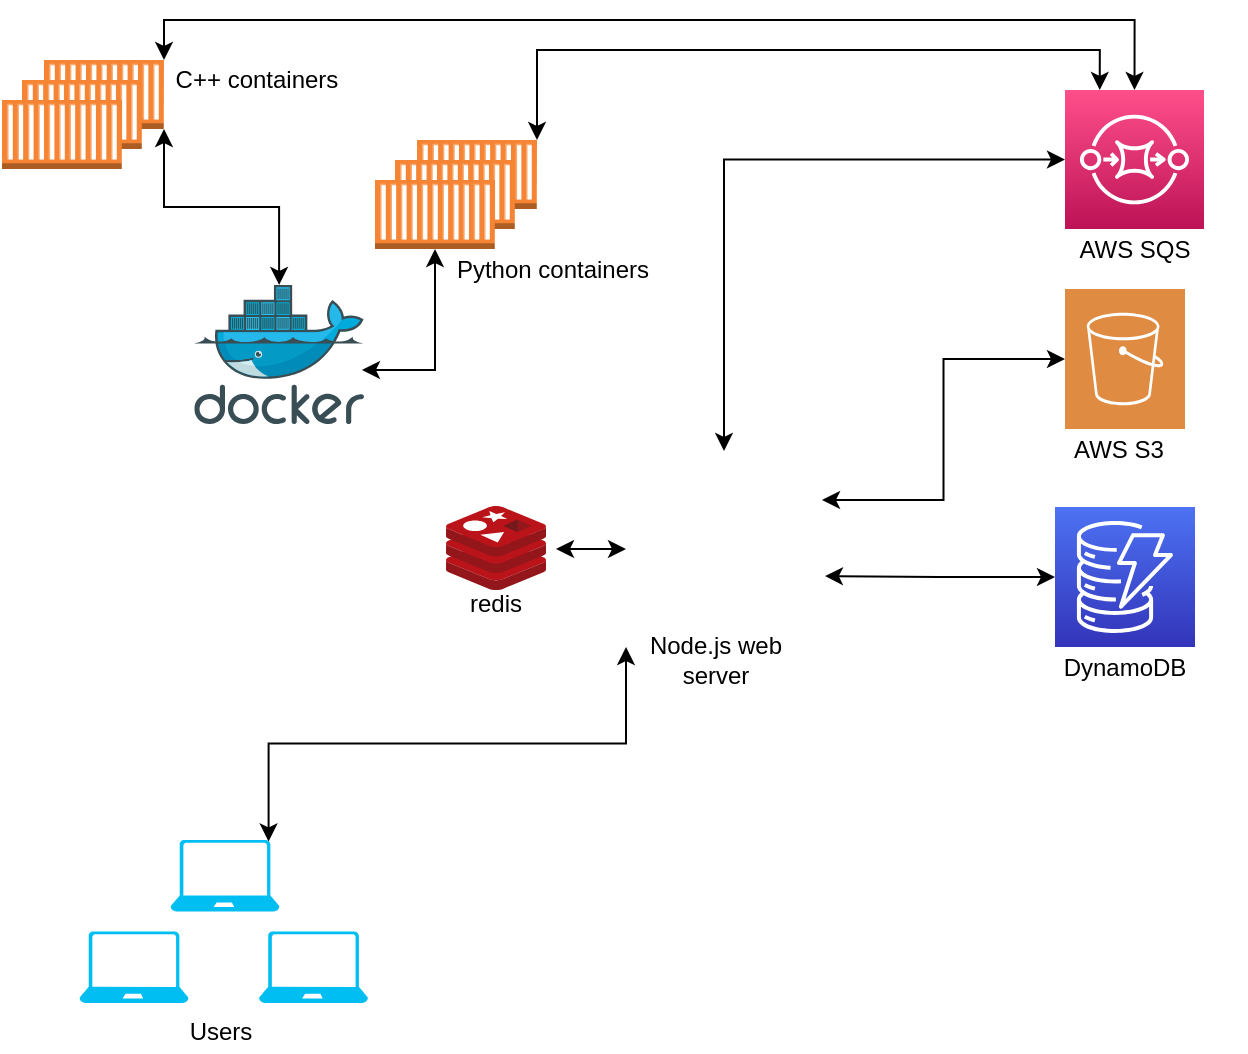 <mxfile version="15.3.8" type="device"><diagram id="x5cSOFsko-nGKsfiP68E" name="Page-1"><mxGraphModel dx="1848" dy="586" grid="1" gridSize="10" guides="1" tooltips="1" connect="1" arrows="1" fold="1" page="1" pageScale="1" pageWidth="827" pageHeight="1169" math="0" shadow="0"><root><mxCell id="0"/><mxCell id="1" parent="0"/><mxCell id="LyCfUYQ2TqVl-GMdpwWU-2" value="Node.js web server" style="text;html=1;strokeColor=none;fillColor=none;align=center;verticalAlign=middle;whiteSpace=wrap;rounded=0;" parent="1" vertex="1"><mxGeometry x="240" y="343.5" width="90" height="13.5" as="geometry"/></mxCell><mxCell id="LyCfUYQ2TqVl-GMdpwWU-5" value="" style="aspect=fixed;html=1;points=[];align=center;image;fontSize=12;image=img/lib/mscae/Docker.svg;" parent="1" vertex="1"><mxGeometry x="24.12" y="162.45" width="84.88" height="69.6" as="geometry"/></mxCell><mxCell id="LyCfUYQ2TqVl-GMdpwWU-8" value="AWS SQS" style="text;html=1;strokeColor=none;fillColor=none;align=center;verticalAlign=middle;whiteSpace=wrap;rounded=0;" parent="1" vertex="1"><mxGeometry x="438.75" y="134.5" width="111" height="20" as="geometry"/></mxCell><mxCell id="21tpdBvIPTmqqFUggXv7-12" style="edgeStyle=orthogonalEdgeStyle;rounded=0;orthogonalLoop=1;jettySize=auto;html=1;entryX=1;entryY=0.25;entryDx=0;entryDy=0;startArrow=classic;startFill=1;" edge="1" parent="1" source="LyCfUYQ2TqVl-GMdpwWU-11" target="9rRl_wNdu0PxKvgsl65S-16"><mxGeometry relative="1" as="geometry"/></mxCell><mxCell id="LyCfUYQ2TqVl-GMdpwWU-11" value="" style="pointerEvents=1;shadow=0;dashed=0;html=1;strokeColor=none;fillColor=#DF8C42;labelPosition=center;verticalLabelPosition=bottom;verticalAlign=top;align=center;outlineConnect=0;shape=mxgraph.veeam2.aws_s3;" parent="1" vertex="1"><mxGeometry x="459.5" y="164.5" width="60" height="70" as="geometry"/></mxCell><mxCell id="LyCfUYQ2TqVl-GMdpwWU-12" value="AWS S3" style="text;html=1;strokeColor=none;fillColor=none;align=center;verticalAlign=middle;whiteSpace=wrap;rounded=0;" parent="1" vertex="1"><mxGeometry x="431.25" y="234.5" width="111" height="20" as="geometry"/></mxCell><mxCell id="LyCfUYQ2TqVl-GMdpwWU-16" value="" style="shape=image;html=1;verticalAlign=top;verticalLabelPosition=bottom;labelBackgroundColor=#ffffff;imageAspect=0;aspect=fixed;image=https://cdn4.iconfinder.com/data/icons/logos-brands-in-colors/404/c_logo-128.png" parent="1" vertex="1"><mxGeometry x="-41" y="20" width="40" height="40" as="geometry"/></mxCell><mxCell id="LyCfUYQ2TqVl-GMdpwWU-27" style="edgeStyle=orthogonalEdgeStyle;rounded=0;orthogonalLoop=1;jettySize=auto;html=1;exitX=1;exitY=1;exitDx=0;exitDy=0;exitPerimeter=0;startArrow=classic;startFill=1;" parent="1" source="LyCfUYQ2TqVl-GMdpwWU-17" target="LyCfUYQ2TqVl-GMdpwWU-5" edge="1"><mxGeometry relative="1" as="geometry"/></mxCell><mxCell id="9rRl_wNdu0PxKvgsl65S-7" style="edgeStyle=orthogonalEdgeStyle;rounded=0;orthogonalLoop=1;jettySize=auto;html=1;exitX=1;exitY=0;exitDx=0;exitDy=0;exitPerimeter=0;entryX=0.5;entryY=0;entryDx=0;entryDy=0;entryPerimeter=0;startArrow=classic;startFill=1;" parent="1" source="LyCfUYQ2TqVl-GMdpwWU-17" target="9rRl_wNdu0PxKvgsl65S-1" edge="1"><mxGeometry relative="1" as="geometry"/></mxCell><mxCell id="LyCfUYQ2TqVl-GMdpwWU-17" value="" style="outlineConnect=0;dashed=0;verticalLabelPosition=bottom;verticalAlign=top;align=center;html=1;shape=mxgraph.aws3.ec2_compute_container;fillColor=#F58534;gradientColor=none;" parent="1" vertex="1"><mxGeometry x="-51" y="50" width="60" height="34.5" as="geometry"/></mxCell><mxCell id="LyCfUYQ2TqVl-GMdpwWU-18" value="" style="shape=image;html=1;verticalAlign=top;verticalLabelPosition=bottom;labelBackgroundColor=#ffffff;imageAspect=0;aspect=fixed;image=https://cdn4.iconfinder.com/data/icons/logos-and-brands/512/267_Python_logo-128.png" parent="1" vertex="1"><mxGeometry x="147.5" y="60" width="38" height="38" as="geometry"/></mxCell><mxCell id="LyCfUYQ2TqVl-GMdpwWU-20" value="" style="outlineConnect=0;dashed=0;verticalLabelPosition=bottom;verticalAlign=top;align=center;html=1;shape=mxgraph.aws3.ec2_compute_container;fillColor=#F58534;gradientColor=none;" parent="1" vertex="1"><mxGeometry x="-62" y="60" width="60" height="34.5" as="geometry"/></mxCell><mxCell id="LyCfUYQ2TqVl-GMdpwWU-21" value="" style="outlineConnect=0;dashed=0;verticalLabelPosition=bottom;verticalAlign=top;align=center;html=1;shape=mxgraph.aws3.ec2_compute_container;fillColor=#F58534;gradientColor=none;" parent="1" vertex="1"><mxGeometry x="-72" y="70" width="60" height="34.5" as="geometry"/></mxCell><mxCell id="9rRl_wNdu0PxKvgsl65S-8" style="edgeStyle=orthogonalEdgeStyle;rounded=0;orthogonalLoop=1;jettySize=auto;html=1;exitX=1;exitY=0;exitDx=0;exitDy=0;exitPerimeter=0;entryX=0.25;entryY=0;entryDx=0;entryDy=0;entryPerimeter=0;startArrow=classic;startFill=1;" parent="1" source="LyCfUYQ2TqVl-GMdpwWU-22" target="9rRl_wNdu0PxKvgsl65S-1" edge="1"><mxGeometry relative="1" as="geometry"/></mxCell><mxCell id="LyCfUYQ2TqVl-GMdpwWU-22" value="" style="outlineConnect=0;dashed=0;verticalLabelPosition=bottom;verticalAlign=top;align=center;html=1;shape=mxgraph.aws3.ec2_compute_container;fillColor=#F58534;gradientColor=none;" parent="1" vertex="1"><mxGeometry x="135.5" y="90" width="60" height="34.5" as="geometry"/></mxCell><mxCell id="LyCfUYQ2TqVl-GMdpwWU-23" value="" style="outlineConnect=0;dashed=0;verticalLabelPosition=bottom;verticalAlign=top;align=center;html=1;shape=mxgraph.aws3.ec2_compute_container;fillColor=#F58534;gradientColor=none;" parent="1" vertex="1"><mxGeometry x="124.5" y="100" width="60" height="34.5" as="geometry"/></mxCell><mxCell id="9rRl_wNdu0PxKvgsl65S-6" style="edgeStyle=orthogonalEdgeStyle;rounded=0;orthogonalLoop=1;jettySize=auto;html=1;exitX=0.5;exitY=1;exitDx=0;exitDy=0;exitPerimeter=0;entryX=0.988;entryY=0.611;entryDx=0;entryDy=0;entryPerimeter=0;startArrow=classic;startFill=1;" parent="1" source="LyCfUYQ2TqVl-GMdpwWU-24" target="LyCfUYQ2TqVl-GMdpwWU-5" edge="1"><mxGeometry relative="1" as="geometry"/></mxCell><mxCell id="LyCfUYQ2TqVl-GMdpwWU-24" value="" style="outlineConnect=0;dashed=0;verticalLabelPosition=bottom;verticalAlign=top;align=center;html=1;shape=mxgraph.aws3.ec2_compute_container;fillColor=#F58534;gradientColor=none;" parent="1" vertex="1"><mxGeometry x="114.5" y="110" width="60" height="34.5" as="geometry"/></mxCell><mxCell id="LyCfUYQ2TqVl-GMdpwWU-25" value="C++ containers" style="text;html=1;strokeColor=none;fillColor=none;align=center;verticalAlign=middle;whiteSpace=wrap;rounded=0;" parent="1" vertex="1"><mxGeometry y="50" width="111" height="20" as="geometry"/></mxCell><mxCell id="LyCfUYQ2TqVl-GMdpwWU-26" value="Python containers" style="text;html=1;strokeColor=none;fillColor=none;align=center;verticalAlign=middle;whiteSpace=wrap;rounded=0;" parent="1" vertex="1"><mxGeometry x="147.5" y="144.5" width="111" height="20" as="geometry"/></mxCell><mxCell id="21tpdBvIPTmqqFUggXv7-17" style="edgeStyle=orthogonalEdgeStyle;rounded=0;orthogonalLoop=1;jettySize=auto;html=1;exitX=0.9;exitY=0.02;exitDx=0;exitDy=0;exitPerimeter=0;entryX=0;entryY=1;entryDx=0;entryDy=0;startArrow=classic;startFill=1;" edge="1" parent="1" source="LyCfUYQ2TqVl-GMdpwWU-36" target="9rRl_wNdu0PxKvgsl65S-16"><mxGeometry relative="1" as="geometry"/></mxCell><mxCell id="LyCfUYQ2TqVl-GMdpwWU-36" value="" style="verticalLabelPosition=bottom;html=1;verticalAlign=top;align=center;strokeColor=none;fillColor=#00BEF2;shape=mxgraph.azure.laptop;pointerEvents=1;" parent="1" vertex="1"><mxGeometry x="12.25" y="440" width="54.5" height="35.72" as="geometry"/></mxCell><mxCell id="LyCfUYQ2TqVl-GMdpwWU-37" value="Users" style="text;html=1;strokeColor=none;fillColor=none;align=center;verticalAlign=middle;whiteSpace=wrap;rounded=0;" parent="1" vertex="1"><mxGeometry x="-17.75" y="525.72" width="111" height="20" as="geometry"/></mxCell><mxCell id="21tpdBvIPTmqqFUggXv7-6" style="edgeStyle=orthogonalEdgeStyle;rounded=0;orthogonalLoop=1;jettySize=auto;html=1;exitX=0;exitY=0.5;exitDx=0;exitDy=0;exitPerimeter=0;startArrow=classic;startFill=1;" edge="1" parent="1" source="9rRl_wNdu0PxKvgsl65S-1" target="9rRl_wNdu0PxKvgsl65S-16"><mxGeometry relative="1" as="geometry"/></mxCell><mxCell id="9rRl_wNdu0PxKvgsl65S-1" value="" style="sketch=0;points=[[0,0,0],[0.25,0,0],[0.5,0,0],[0.75,0,0],[1,0,0],[0,1,0],[0.25,1,0],[0.5,1,0],[0.75,1,0],[1,1,0],[0,0.25,0],[0,0.5,0],[0,0.75,0],[1,0.25,0],[1,0.5,0],[1,0.75,0]];outlineConnect=0;fontColor=#232F3E;gradientColor=#FF4F8B;gradientDirection=north;fillColor=#BC1356;strokeColor=#ffffff;dashed=0;verticalLabelPosition=bottom;verticalAlign=top;align=center;html=1;fontSize=12;fontStyle=0;aspect=fixed;shape=mxgraph.aws4.resourceIcon;resIcon=mxgraph.aws4.sqs;" parent="1" vertex="1"><mxGeometry x="459.5" y="65" width="69.5" height="69.5" as="geometry"/></mxCell><mxCell id="9rRl_wNdu0PxKvgsl65S-13" value="" style="verticalLabelPosition=bottom;html=1;verticalAlign=top;align=center;strokeColor=none;fillColor=#00BEF2;shape=mxgraph.azure.laptop;pointerEvents=1;" parent="1" vertex="1"><mxGeometry x="-33.25" y="485.72" width="54.5" height="35.72" as="geometry"/></mxCell><mxCell id="9rRl_wNdu0PxKvgsl65S-14" value="" style="verticalLabelPosition=bottom;html=1;verticalAlign=top;align=center;strokeColor=none;fillColor=#00BEF2;shape=mxgraph.azure.laptop;pointerEvents=1;" parent="1" vertex="1"><mxGeometry x="56.5" y="485.72" width="54.5" height="35.72" as="geometry"/></mxCell><mxCell id="21tpdBvIPTmqqFUggXv7-15" style="edgeStyle=orthogonalEdgeStyle;rounded=0;orthogonalLoop=1;jettySize=auto;html=1;exitX=0;exitY=0.5;exitDx=0;exitDy=0;entryX=1.099;entryY=0.5;entryDx=0;entryDy=0;entryPerimeter=0;startArrow=classic;startFill=1;" edge="1" parent="1" source="9rRl_wNdu0PxKvgsl65S-16" target="21tpdBvIPTmqqFUggXv7-14"><mxGeometry relative="1" as="geometry"/></mxCell><mxCell id="9rRl_wNdu0PxKvgsl65S-16" value="" style="shape=image;html=1;verticalAlign=top;verticalLabelPosition=bottom;labelBackgroundColor=#ffffff;imageAspect=0;aspect=fixed;image=https://cdn0.iconfinder.com/data/icons/designer-skills/128/node-js-128.png;" parent="1" vertex="1"><mxGeometry x="240" y="245.5" width="98" height="98" as="geometry"/></mxCell><mxCell id="21tpdBvIPTmqqFUggXv7-13" style="edgeStyle=orthogonalEdgeStyle;rounded=0;orthogonalLoop=1;jettySize=auto;html=1;exitX=0;exitY=0.5;exitDx=0;exitDy=0;exitPerimeter=0;entryX=1.015;entryY=0.638;entryDx=0;entryDy=0;entryPerimeter=0;startArrow=classic;startFill=1;" edge="1" parent="1" source="21tpdBvIPTmqqFUggXv7-1" target="9rRl_wNdu0PxKvgsl65S-16"><mxGeometry relative="1" as="geometry"/></mxCell><mxCell id="21tpdBvIPTmqqFUggXv7-1" value="" style="sketch=0;points=[[0,0,0],[0.25,0,0],[0.5,0,0],[0.75,0,0],[1,0,0],[0,1,0],[0.25,1,0],[0.5,1,0],[0.75,1,0],[1,1,0],[0,0.25,0],[0,0.5,0],[0,0.75,0],[1,0.25,0],[1,0.5,0],[1,0.75,0]];outlineConnect=0;fontColor=#232F3E;gradientColor=#4D72F3;gradientDirection=north;fillColor=#3334B9;strokeColor=#ffffff;dashed=0;verticalLabelPosition=bottom;verticalAlign=top;align=center;html=1;fontSize=12;fontStyle=0;aspect=fixed;shape=mxgraph.aws4.resourceIcon;resIcon=mxgraph.aws4.dynamodb;" vertex="1" parent="1"><mxGeometry x="454.5" y="273.5" width="70" height="70" as="geometry"/></mxCell><mxCell id="21tpdBvIPTmqqFUggXv7-7" value="DynamoDB" style="text;html=1;strokeColor=none;fillColor=none;align=center;verticalAlign=middle;whiteSpace=wrap;rounded=0;" vertex="1" parent="1"><mxGeometry x="434" y="343.5" width="111" height="20" as="geometry"/></mxCell><mxCell id="21tpdBvIPTmqqFUggXv7-14" value="" style="sketch=0;aspect=fixed;html=1;points=[];align=center;image;fontSize=12;image=img/lib/mscae/Cache_Redis_Product.svg;" vertex="1" parent="1"><mxGeometry x="150" y="273" width="50" height="42" as="geometry"/></mxCell><mxCell id="21tpdBvIPTmqqFUggXv7-16" value="redis" style="text;html=1;strokeColor=none;fillColor=none;align=center;verticalAlign=middle;whiteSpace=wrap;rounded=0;" vertex="1" parent="1"><mxGeometry x="130" y="315" width="90" height="13.5" as="geometry"/></mxCell></root></mxGraphModel></diagram></mxfile>